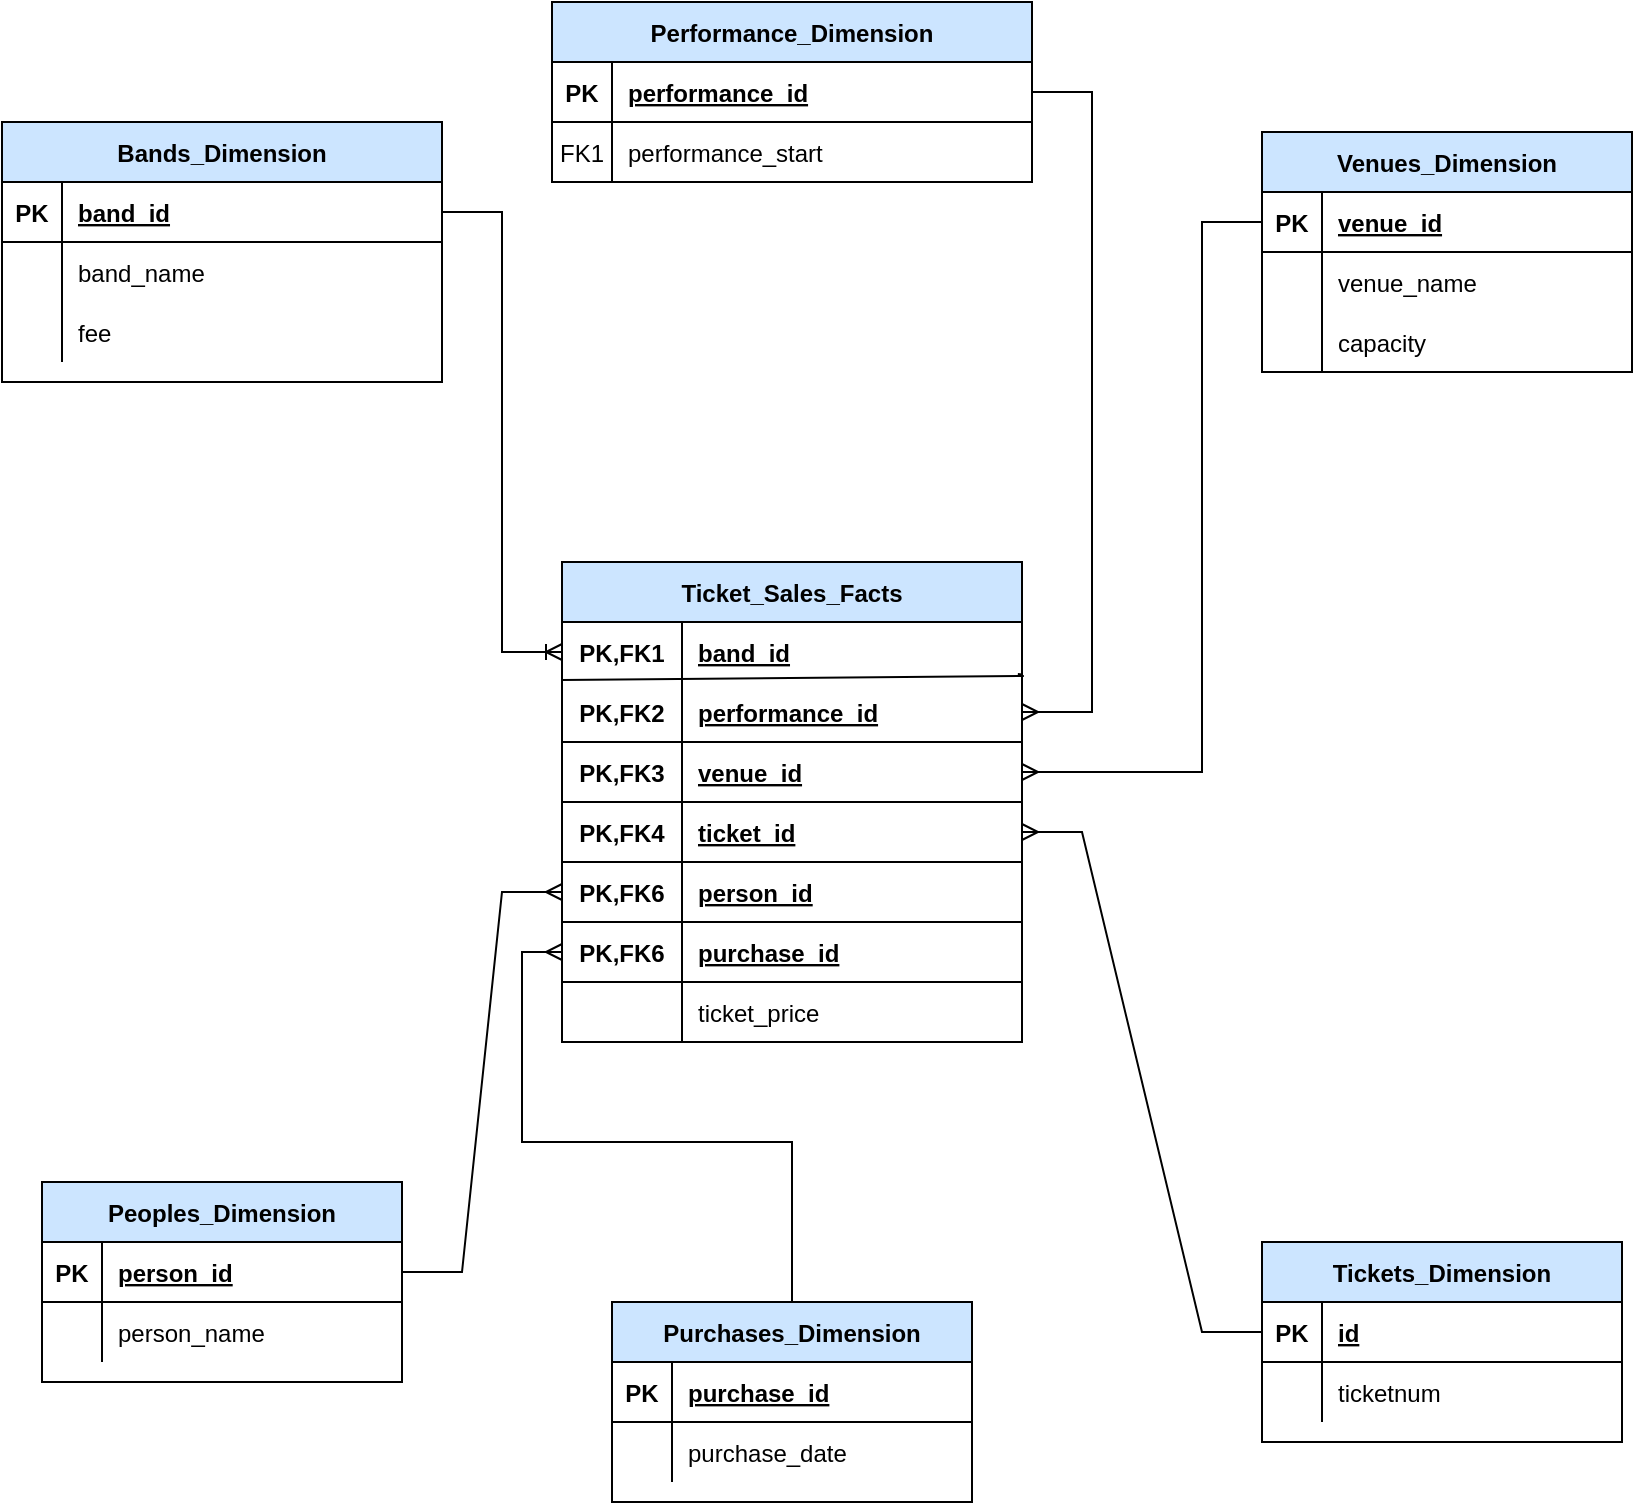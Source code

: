<mxfile version="20.3.0" type="device"><diagram id="R2lEEEUBdFMjLlhIrx00" name="Page-1"><mxGraphModel dx="946" dy="672" grid="1" gridSize="10" guides="1" tooltips="1" connect="1" arrows="1" fold="1" page="1" pageScale="1" pageWidth="850" pageHeight="1100" math="0" shadow="0" extFonts="Permanent Marker^https://fonts.googleapis.com/css?family=Permanent+Marker"><root><mxCell id="0"/><mxCell id="1" parent="0"/><mxCell id="7k8L0AA5n8tbQuS9vKkd-5" value="Ticket_Sales_Facts" style="shape=table;startSize=30;container=1;collapsible=1;childLayout=tableLayout;fixedRows=1;rowLines=0;fontStyle=1;align=center;resizeLast=1;fillColor=#CCE5FF;" parent="1" vertex="1"><mxGeometry x="290" y="430" width="230" height="240" as="geometry"/></mxCell><mxCell id="7k8L0AA5n8tbQuS9vKkd-6" value="" style="shape=tableRow;horizontal=0;startSize=0;swimlaneHead=0;swimlaneBody=0;fillColor=none;collapsible=0;dropTarget=0;points=[[0,0.5],[1,0.5]];portConstraint=eastwest;top=0;left=0;right=0;bottom=0;" parent="7k8L0AA5n8tbQuS9vKkd-5" vertex="1"><mxGeometry y="30" width="230" height="30" as="geometry"/></mxCell><mxCell id="7k8L0AA5n8tbQuS9vKkd-7" value="PK,FK1" style="shape=partialRectangle;connectable=0;fillColor=none;top=0;left=0;bottom=0;right=0;fontStyle=1;overflow=hidden;" parent="7k8L0AA5n8tbQuS9vKkd-6" vertex="1"><mxGeometry width="60" height="30" as="geometry"><mxRectangle width="60" height="30" as="alternateBounds"/></mxGeometry></mxCell><mxCell id="7k8L0AA5n8tbQuS9vKkd-8" value="band_id" style="shape=partialRectangle;connectable=0;fillColor=none;top=0;left=0;bottom=0;right=0;align=left;spacingLeft=6;fontStyle=5;overflow=hidden;" parent="7k8L0AA5n8tbQuS9vKkd-6" vertex="1"><mxGeometry x="60" width="170" height="30" as="geometry"><mxRectangle width="170" height="30" as="alternateBounds"/></mxGeometry></mxCell><mxCell id="7k8L0AA5n8tbQuS9vKkd-18" value="" style="shape=tableRow;horizontal=0;startSize=0;swimlaneHead=0;swimlaneBody=0;fillColor=none;collapsible=0;dropTarget=0;points=[[0,0.5],[1,0.5]];portConstraint=eastwest;top=0;left=0;right=0;bottom=1;" parent="7k8L0AA5n8tbQuS9vKkd-5" vertex="1"><mxGeometry y="60" width="230" height="30" as="geometry"/></mxCell><mxCell id="7k8L0AA5n8tbQuS9vKkd-19" value="PK,FK2" style="shape=partialRectangle;connectable=0;fillColor=none;top=0;left=0;bottom=0;right=0;fontStyle=1;overflow=hidden;" parent="7k8L0AA5n8tbQuS9vKkd-18" vertex="1"><mxGeometry width="60" height="30" as="geometry"><mxRectangle width="60" height="30" as="alternateBounds"/></mxGeometry></mxCell><mxCell id="7k8L0AA5n8tbQuS9vKkd-20" value="performance_id" style="shape=partialRectangle;connectable=0;fillColor=none;top=0;left=0;bottom=0;right=0;align=left;spacingLeft=6;fontStyle=5;overflow=hidden;" parent="7k8L0AA5n8tbQuS9vKkd-18" vertex="1"><mxGeometry x="60" width="170" height="30" as="geometry"><mxRectangle width="170" height="30" as="alternateBounds"/></mxGeometry></mxCell><mxCell id="7k8L0AA5n8tbQuS9vKkd-55" value="" style="shape=tableRow;horizontal=0;startSize=0;swimlaneHead=0;swimlaneBody=0;fillColor=none;collapsible=0;dropTarget=0;points=[[0,0.5],[1,0.5]];portConstraint=eastwest;top=0;left=0;right=0;bottom=1;" parent="7k8L0AA5n8tbQuS9vKkd-5" vertex="1"><mxGeometry y="90" width="230" height="30" as="geometry"/></mxCell><mxCell id="7k8L0AA5n8tbQuS9vKkd-56" value="PK,FK3" style="shape=partialRectangle;connectable=0;fillColor=none;top=0;left=0;bottom=0;right=0;fontStyle=1;overflow=hidden;" parent="7k8L0AA5n8tbQuS9vKkd-55" vertex="1"><mxGeometry width="60" height="30" as="geometry"><mxRectangle width="60" height="30" as="alternateBounds"/></mxGeometry></mxCell><mxCell id="7k8L0AA5n8tbQuS9vKkd-57" value="venue_id" style="shape=partialRectangle;connectable=0;fillColor=none;top=0;left=0;bottom=0;right=0;align=left;spacingLeft=6;fontStyle=5;overflow=hidden;" parent="7k8L0AA5n8tbQuS9vKkd-55" vertex="1"><mxGeometry x="60" width="170" height="30" as="geometry"><mxRectangle width="170" height="30" as="alternateBounds"/></mxGeometry></mxCell><mxCell id="7k8L0AA5n8tbQuS9vKkd-27" value="" style="shape=tableRow;horizontal=0;startSize=0;swimlaneHead=0;swimlaneBody=0;fillColor=none;collapsible=0;dropTarget=0;points=[[0,0.5],[1,0.5]];portConstraint=eastwest;top=0;left=0;right=0;bottom=1;" parent="7k8L0AA5n8tbQuS9vKkd-5" vertex="1"><mxGeometry y="120" width="230" height="30" as="geometry"/></mxCell><mxCell id="7k8L0AA5n8tbQuS9vKkd-28" value="PK,FK4" style="shape=partialRectangle;connectable=0;fillColor=none;top=0;left=0;bottom=0;right=0;fontStyle=1;overflow=hidden;" parent="7k8L0AA5n8tbQuS9vKkd-27" vertex="1"><mxGeometry width="60" height="30" as="geometry"><mxRectangle width="60" height="30" as="alternateBounds"/></mxGeometry></mxCell><mxCell id="7k8L0AA5n8tbQuS9vKkd-29" value="ticket_id" style="shape=partialRectangle;connectable=0;fillColor=none;top=0;left=0;bottom=0;right=0;align=left;spacingLeft=6;fontStyle=5;overflow=hidden;" parent="7k8L0AA5n8tbQuS9vKkd-27" vertex="1"><mxGeometry x="60" width="170" height="30" as="geometry"><mxRectangle width="170" height="30" as="alternateBounds"/></mxGeometry></mxCell><mxCell id="7k8L0AA5n8tbQuS9vKkd-30" value="" style="shape=tableRow;horizontal=0;startSize=0;swimlaneHead=0;swimlaneBody=0;fillColor=none;collapsible=0;dropTarget=0;points=[[0,0.5],[1,0.5]];portConstraint=eastwest;top=0;left=0;right=0;bottom=1;" parent="7k8L0AA5n8tbQuS9vKkd-5" vertex="1"><mxGeometry y="150" width="230" height="30" as="geometry"/></mxCell><mxCell id="7k8L0AA5n8tbQuS9vKkd-31" value="PK,FK6" style="shape=partialRectangle;connectable=0;fillColor=none;top=0;left=0;bottom=0;right=0;fontStyle=1;overflow=hidden;" parent="7k8L0AA5n8tbQuS9vKkd-30" vertex="1"><mxGeometry width="60" height="30" as="geometry"><mxRectangle width="60" height="30" as="alternateBounds"/></mxGeometry></mxCell><mxCell id="7k8L0AA5n8tbQuS9vKkd-32" value="person_id" style="shape=partialRectangle;connectable=0;fillColor=none;top=0;left=0;bottom=0;right=0;align=left;spacingLeft=6;fontStyle=5;overflow=hidden;" parent="7k8L0AA5n8tbQuS9vKkd-30" vertex="1"><mxGeometry x="60" width="170" height="30" as="geometry"><mxRectangle width="170" height="30" as="alternateBounds"/></mxGeometry></mxCell><mxCell id="7k8L0AA5n8tbQuS9vKkd-21" value="" style="shape=tableRow;horizontal=0;startSize=0;swimlaneHead=0;swimlaneBody=0;fillColor=none;collapsible=0;dropTarget=0;points=[[0,0.5],[1,0.5]];portConstraint=eastwest;top=0;left=0;right=0;bottom=1;" parent="7k8L0AA5n8tbQuS9vKkd-5" vertex="1"><mxGeometry y="180" width="230" height="30" as="geometry"/></mxCell><mxCell id="7k8L0AA5n8tbQuS9vKkd-22" value="PK,FK6" style="shape=partialRectangle;connectable=0;fillColor=none;top=0;left=0;bottom=0;right=0;fontStyle=1;overflow=hidden;" parent="7k8L0AA5n8tbQuS9vKkd-21" vertex="1"><mxGeometry width="60" height="30" as="geometry"><mxRectangle width="60" height="30" as="alternateBounds"/></mxGeometry></mxCell><mxCell id="7k8L0AA5n8tbQuS9vKkd-23" value="purchase_id" style="shape=partialRectangle;connectable=0;fillColor=none;top=0;left=0;bottom=0;right=0;align=left;spacingLeft=6;fontStyle=5;overflow=hidden;" parent="7k8L0AA5n8tbQuS9vKkd-21" vertex="1"><mxGeometry x="60" width="170" height="30" as="geometry"><mxRectangle width="170" height="30" as="alternateBounds"/></mxGeometry></mxCell><mxCell id="7k8L0AA5n8tbQuS9vKkd-12" value="" style="shape=tableRow;horizontal=0;startSize=0;swimlaneHead=0;swimlaneBody=0;fillColor=none;collapsible=0;dropTarget=0;points=[[0,0.5],[1,0.5]];portConstraint=eastwest;top=0;left=0;right=0;bottom=0;" parent="7k8L0AA5n8tbQuS9vKkd-5" vertex="1"><mxGeometry y="210" width="230" height="30" as="geometry"/></mxCell><mxCell id="7k8L0AA5n8tbQuS9vKkd-13" value="" style="shape=partialRectangle;connectable=0;fillColor=none;top=0;left=0;bottom=0;right=0;editable=1;overflow=hidden;" parent="7k8L0AA5n8tbQuS9vKkd-12" vertex="1"><mxGeometry width="60" height="30" as="geometry"><mxRectangle width="60" height="30" as="alternateBounds"/></mxGeometry></mxCell><mxCell id="7k8L0AA5n8tbQuS9vKkd-14" value="ticket_price" style="shape=partialRectangle;connectable=0;fillColor=none;top=0;left=0;bottom=0;right=0;align=left;spacingLeft=6;overflow=hidden;" parent="7k8L0AA5n8tbQuS9vKkd-12" vertex="1"><mxGeometry x="60" width="170" height="30" as="geometry"><mxRectangle width="170" height="30" as="alternateBounds"/></mxGeometry></mxCell><mxCell id="zgY9vNrPmgLv_s-ufHH2-3" value="" style="endArrow=none;html=1;rounded=0;entryX=0.991;entryY=-0.133;entryDx=0;entryDy=0;entryPerimeter=0;" edge="1" parent="7k8L0AA5n8tbQuS9vKkd-5" source="7k8L0AA5n8tbQuS9vKkd-6" target="7k8L0AA5n8tbQuS9vKkd-18"><mxGeometry width="50" height="50" relative="1" as="geometry"><mxPoint x="-250" y="140" as="sourcePoint"/><mxPoint x="-200" y="90" as="targetPoint"/></mxGeometry></mxCell><mxCell id="zgY9vNrPmgLv_s-ufHH2-4" value="" style="endArrow=none;html=1;rounded=0;entryX=1.004;entryY=-0.1;entryDx=0;entryDy=0;entryPerimeter=0;exitX=0;exitY=-0.033;exitDx=0;exitDy=0;exitPerimeter=0;" edge="1" parent="7k8L0AA5n8tbQuS9vKkd-5" source="7k8L0AA5n8tbQuS9vKkd-18" target="7k8L0AA5n8tbQuS9vKkd-18"><mxGeometry width="50" height="50" relative="1" as="geometry"><mxPoint x="-170" y="130" as="sourcePoint"/><mxPoint x="-120" y="80" as="targetPoint"/></mxGeometry></mxCell><mxCell id="C-vyLk0tnHw3VtMMgP7b-13" value="Performance_Dimension" style="shape=table;startSize=30;container=1;collapsible=1;childLayout=tableLayout;fixedRows=1;rowLines=0;fontStyle=1;align=center;resizeLast=1;fillColor=#CCE5FF;" parent="1" vertex="1"><mxGeometry x="285" y="150" width="240" height="90" as="geometry"/></mxCell><mxCell id="C-vyLk0tnHw3VtMMgP7b-14" value="" style="shape=partialRectangle;collapsible=0;dropTarget=0;pointerEvents=0;fillColor=none;points=[[0,0.5],[1,0.5]];portConstraint=eastwest;top=0;left=0;right=0;bottom=1;" parent="C-vyLk0tnHw3VtMMgP7b-13" vertex="1"><mxGeometry y="30" width="240" height="30" as="geometry"/></mxCell><mxCell id="C-vyLk0tnHw3VtMMgP7b-15" value="PK" style="shape=partialRectangle;overflow=hidden;connectable=0;fillColor=none;top=0;left=0;bottom=0;right=0;fontStyle=1;" parent="C-vyLk0tnHw3VtMMgP7b-14" vertex="1"><mxGeometry width="30" height="30" as="geometry"><mxRectangle width="30" height="30" as="alternateBounds"/></mxGeometry></mxCell><mxCell id="C-vyLk0tnHw3VtMMgP7b-16" value="performance_id" style="shape=partialRectangle;overflow=hidden;connectable=0;fillColor=none;top=0;left=0;bottom=0;right=0;align=left;spacingLeft=6;fontStyle=5;" parent="C-vyLk0tnHw3VtMMgP7b-14" vertex="1"><mxGeometry x="30" width="210" height="30" as="geometry"><mxRectangle width="210" height="30" as="alternateBounds"/></mxGeometry></mxCell><mxCell id="C-vyLk0tnHw3VtMMgP7b-17" value="" style="shape=partialRectangle;collapsible=0;dropTarget=0;pointerEvents=0;fillColor=none;points=[[0,0.5],[1,0.5]];portConstraint=eastwest;top=0;left=0;right=0;bottom=0;" parent="C-vyLk0tnHw3VtMMgP7b-13" vertex="1"><mxGeometry y="60" width="240" height="30" as="geometry"/></mxCell><mxCell id="C-vyLk0tnHw3VtMMgP7b-18" value="FK1" style="shape=partialRectangle;overflow=hidden;connectable=0;fillColor=none;top=0;left=0;bottom=0;right=0;" parent="C-vyLk0tnHw3VtMMgP7b-17" vertex="1"><mxGeometry width="30" height="30" as="geometry"><mxRectangle width="30" height="30" as="alternateBounds"/></mxGeometry></mxCell><mxCell id="C-vyLk0tnHw3VtMMgP7b-19" value="performance_start" style="shape=partialRectangle;overflow=hidden;connectable=0;fillColor=none;top=0;left=0;bottom=0;right=0;align=left;spacingLeft=6;" parent="C-vyLk0tnHw3VtMMgP7b-17" vertex="1"><mxGeometry x="30" width="210" height="30" as="geometry"><mxRectangle width="210" height="30" as="alternateBounds"/></mxGeometry></mxCell><mxCell id="C-vyLk0tnHw3VtMMgP7b-23" value="Bands_Dimension" style="shape=table;startSize=30;container=1;collapsible=1;childLayout=tableLayout;fixedRows=1;rowLines=0;fontStyle=1;align=center;resizeLast=1;fillColor=#CCE5FF;" parent="1" vertex="1"><mxGeometry x="10" y="210" width="220" height="130" as="geometry"/></mxCell><mxCell id="C-vyLk0tnHw3VtMMgP7b-24" value="" style="shape=partialRectangle;collapsible=0;dropTarget=0;pointerEvents=0;fillColor=none;points=[[0,0.5],[1,0.5]];portConstraint=eastwest;top=0;left=0;right=0;bottom=1;" parent="C-vyLk0tnHw3VtMMgP7b-23" vertex="1"><mxGeometry y="30" width="220" height="30" as="geometry"/></mxCell><mxCell id="C-vyLk0tnHw3VtMMgP7b-25" value="PK" style="shape=partialRectangle;overflow=hidden;connectable=0;fillColor=none;top=0;left=0;bottom=0;right=0;fontStyle=1;" parent="C-vyLk0tnHw3VtMMgP7b-24" vertex="1"><mxGeometry width="30" height="30" as="geometry"><mxRectangle width="30" height="30" as="alternateBounds"/></mxGeometry></mxCell><mxCell id="C-vyLk0tnHw3VtMMgP7b-26" value="band_id" style="shape=partialRectangle;overflow=hidden;connectable=0;fillColor=none;top=0;left=0;bottom=0;right=0;align=left;spacingLeft=6;fontStyle=5;" parent="C-vyLk0tnHw3VtMMgP7b-24" vertex="1"><mxGeometry x="30" width="190" height="30" as="geometry"><mxRectangle width="190" height="30" as="alternateBounds"/></mxGeometry></mxCell><mxCell id="C-vyLk0tnHw3VtMMgP7b-27" value="" style="shape=partialRectangle;collapsible=0;dropTarget=0;pointerEvents=0;fillColor=none;points=[[0,0.5],[1,0.5]];portConstraint=eastwest;top=0;left=0;right=0;bottom=0;" parent="C-vyLk0tnHw3VtMMgP7b-23" vertex="1"><mxGeometry y="60" width="220" height="30" as="geometry"/></mxCell><mxCell id="C-vyLk0tnHw3VtMMgP7b-28" value="" style="shape=partialRectangle;overflow=hidden;connectable=0;fillColor=none;top=0;left=0;bottom=0;right=0;" parent="C-vyLk0tnHw3VtMMgP7b-27" vertex="1"><mxGeometry width="30" height="30" as="geometry"><mxRectangle width="30" height="30" as="alternateBounds"/></mxGeometry></mxCell><mxCell id="C-vyLk0tnHw3VtMMgP7b-29" value="band_name" style="shape=partialRectangle;overflow=hidden;connectable=0;fillColor=none;top=0;left=0;bottom=0;right=0;align=left;spacingLeft=6;" parent="C-vyLk0tnHw3VtMMgP7b-27" vertex="1"><mxGeometry x="30" width="190" height="30" as="geometry"><mxRectangle width="190" height="30" as="alternateBounds"/></mxGeometry></mxCell><mxCell id="075ogjFtcKGmQZuOrqyH-1" value="" style="shape=partialRectangle;collapsible=0;dropTarget=0;pointerEvents=0;fillColor=none;points=[[0,0.5],[1,0.5]];portConstraint=eastwest;top=0;left=0;right=0;bottom=0;" parent="C-vyLk0tnHw3VtMMgP7b-23" vertex="1"><mxGeometry y="90" width="220" height="30" as="geometry"/></mxCell><mxCell id="075ogjFtcKGmQZuOrqyH-2" value="" style="shape=partialRectangle;overflow=hidden;connectable=0;fillColor=none;top=0;left=0;bottom=0;right=0;" parent="075ogjFtcKGmQZuOrqyH-1" vertex="1"><mxGeometry width="30" height="30" as="geometry"><mxRectangle width="30" height="30" as="alternateBounds"/></mxGeometry></mxCell><mxCell id="075ogjFtcKGmQZuOrqyH-3" value="fee" style="shape=partialRectangle;overflow=hidden;connectable=0;fillColor=none;top=0;left=0;bottom=0;right=0;align=left;spacingLeft=6;" parent="075ogjFtcKGmQZuOrqyH-1" vertex="1"><mxGeometry x="30" width="190" height="30" as="geometry"><mxRectangle width="190" height="30" as="alternateBounds"/></mxGeometry></mxCell><mxCell id="7k8L0AA5n8tbQuS9vKkd-36" value="" style="edgeStyle=entityRelationEdgeStyle;fontSize=12;html=1;endArrow=ERoneToMany;rounded=0;entryX=0;entryY=0.5;entryDx=0;entryDy=0;" parent="1" source="C-vyLk0tnHw3VtMMgP7b-24" target="7k8L0AA5n8tbQuS9vKkd-6" edge="1"><mxGeometry width="100" height="100" relative="1" as="geometry"><mxPoint x="20" y="340" as="sourcePoint"/><mxPoint x="250" y="700" as="targetPoint"/></mxGeometry></mxCell><mxCell id="7k8L0AA5n8tbQuS9vKkd-37" value="" style="edgeStyle=entityRelationEdgeStyle;fontSize=12;html=1;endArrow=ERmany;endFill=0;rounded=0;entryX=1;entryY=0.5;entryDx=0;entryDy=0;elbow=vertical;" parent="1" source="C-vyLk0tnHw3VtMMgP7b-14" target="7k8L0AA5n8tbQuS9vKkd-18" edge="1"><mxGeometry width="100" height="100" relative="1" as="geometry"><mxPoint x="550" y="470" as="sourcePoint"/><mxPoint x="650" y="370" as="targetPoint"/></mxGeometry></mxCell><mxCell id="zgY9vNrPmgLv_s-ufHH2-1" style="edgeStyle=orthogonalEdgeStyle;rounded=0;orthogonalLoop=1;jettySize=auto;html=1;entryX=1;entryY=0.5;entryDx=0;entryDy=0;endArrow=ERmany;endFill=0;" edge="1" parent="1" source="7k8L0AA5n8tbQuS9vKkd-38" target="7k8L0AA5n8tbQuS9vKkd-55"><mxGeometry relative="1" as="geometry"><Array as="points"><mxPoint x="610" y="260"/><mxPoint x="610" y="535"/></Array></mxGeometry></mxCell><mxCell id="7k8L0AA5n8tbQuS9vKkd-38" value="Venues_Dimension" style="shape=table;startSize=30;container=1;collapsible=1;childLayout=tableLayout;fixedRows=1;rowLines=0;fontStyle=1;align=center;resizeLast=1;fillColor=#CCE5FF;" parent="1" vertex="1"><mxGeometry x="640" y="215" width="185" height="120" as="geometry"/></mxCell><mxCell id="7k8L0AA5n8tbQuS9vKkd-39" value="" style="shape=tableRow;horizontal=0;startSize=0;swimlaneHead=0;swimlaneBody=0;fillColor=none;collapsible=0;dropTarget=0;points=[[0,0.5],[1,0.5]];portConstraint=eastwest;top=0;left=0;right=0;bottom=1;" parent="7k8L0AA5n8tbQuS9vKkd-38" vertex="1"><mxGeometry y="30" width="185" height="30" as="geometry"/></mxCell><mxCell id="7k8L0AA5n8tbQuS9vKkd-40" value="PK" style="shape=partialRectangle;connectable=0;fillColor=none;top=0;left=0;bottom=0;right=0;fontStyle=1;overflow=hidden;" parent="7k8L0AA5n8tbQuS9vKkd-39" vertex="1"><mxGeometry width="30" height="30" as="geometry"><mxRectangle width="30" height="30" as="alternateBounds"/></mxGeometry></mxCell><mxCell id="7k8L0AA5n8tbQuS9vKkd-41" value="venue_id" style="shape=partialRectangle;connectable=0;fillColor=none;top=0;left=0;bottom=0;right=0;align=left;spacingLeft=6;fontStyle=5;overflow=hidden;" parent="7k8L0AA5n8tbQuS9vKkd-39" vertex="1"><mxGeometry x="30" width="155" height="30" as="geometry"><mxRectangle width="155" height="30" as="alternateBounds"/></mxGeometry></mxCell><mxCell id="7k8L0AA5n8tbQuS9vKkd-42" value="" style="shape=tableRow;horizontal=0;startSize=0;swimlaneHead=0;swimlaneBody=0;fillColor=none;collapsible=0;dropTarget=0;points=[[0,0.5],[1,0.5]];portConstraint=eastwest;top=0;left=0;right=0;bottom=0;" parent="7k8L0AA5n8tbQuS9vKkd-38" vertex="1"><mxGeometry y="60" width="185" height="30" as="geometry"/></mxCell><mxCell id="7k8L0AA5n8tbQuS9vKkd-43" value="" style="shape=partialRectangle;connectable=0;fillColor=none;top=0;left=0;bottom=0;right=0;editable=1;overflow=hidden;" parent="7k8L0AA5n8tbQuS9vKkd-42" vertex="1"><mxGeometry width="30" height="30" as="geometry"><mxRectangle width="30" height="30" as="alternateBounds"/></mxGeometry></mxCell><mxCell id="7k8L0AA5n8tbQuS9vKkd-44" value="venue_name" style="shape=partialRectangle;connectable=0;fillColor=none;top=0;left=0;bottom=0;right=0;align=left;spacingLeft=6;overflow=hidden;" parent="7k8L0AA5n8tbQuS9vKkd-42" vertex="1"><mxGeometry x="30" width="155" height="30" as="geometry"><mxRectangle width="155" height="30" as="alternateBounds"/></mxGeometry></mxCell><mxCell id="7k8L0AA5n8tbQuS9vKkd-45" value="" style="shape=tableRow;horizontal=0;startSize=0;swimlaneHead=0;swimlaneBody=0;fillColor=none;collapsible=0;dropTarget=0;points=[[0,0.5],[1,0.5]];portConstraint=eastwest;top=0;left=0;right=0;bottom=0;" parent="7k8L0AA5n8tbQuS9vKkd-38" vertex="1"><mxGeometry y="90" width="185" height="30" as="geometry"/></mxCell><mxCell id="7k8L0AA5n8tbQuS9vKkd-46" value="" style="shape=partialRectangle;connectable=0;fillColor=none;top=0;left=0;bottom=0;right=0;editable=1;overflow=hidden;" parent="7k8L0AA5n8tbQuS9vKkd-45" vertex="1"><mxGeometry width="30" height="30" as="geometry"><mxRectangle width="30" height="30" as="alternateBounds"/></mxGeometry></mxCell><mxCell id="7k8L0AA5n8tbQuS9vKkd-47" value="capacity" style="shape=partialRectangle;connectable=0;fillColor=none;top=0;left=0;bottom=0;right=0;align=left;spacingLeft=6;overflow=hidden;" parent="7k8L0AA5n8tbQuS9vKkd-45" vertex="1"><mxGeometry x="30" width="155" height="30" as="geometry"><mxRectangle width="155" height="30" as="alternateBounds"/></mxGeometry></mxCell><mxCell id="zgY9vNrPmgLv_s-ufHH2-2" style="edgeStyle=orthogonalEdgeStyle;rounded=0;orthogonalLoop=1;jettySize=auto;html=1;entryX=0;entryY=0.5;entryDx=0;entryDy=0;endArrow=ERmany;endFill=0;" edge="1" parent="1" source="7k8L0AA5n8tbQuS9vKkd-58" target="7k8L0AA5n8tbQuS9vKkd-21"><mxGeometry relative="1" as="geometry"/></mxCell><mxCell id="7k8L0AA5n8tbQuS9vKkd-58" value="Purchases_Dimension" style="shape=table;startSize=30;container=1;collapsible=1;childLayout=tableLayout;fixedRows=1;rowLines=0;fontStyle=1;align=center;resizeLast=1;fillColor=#CCE5FF;" parent="1" vertex="1"><mxGeometry x="315" y="800" width="180" height="100" as="geometry"/></mxCell><mxCell id="7k8L0AA5n8tbQuS9vKkd-59" value="" style="shape=tableRow;horizontal=0;startSize=0;swimlaneHead=0;swimlaneBody=0;fillColor=none;collapsible=0;dropTarget=0;points=[[0,0.5],[1,0.5]];portConstraint=eastwest;top=0;left=0;right=0;bottom=1;" parent="7k8L0AA5n8tbQuS9vKkd-58" vertex="1"><mxGeometry y="30" width="180" height="30" as="geometry"/></mxCell><mxCell id="7k8L0AA5n8tbQuS9vKkd-60" value="PK" style="shape=partialRectangle;connectable=0;fillColor=none;top=0;left=0;bottom=0;right=0;fontStyle=1;overflow=hidden;" parent="7k8L0AA5n8tbQuS9vKkd-59" vertex="1"><mxGeometry width="30" height="30" as="geometry"><mxRectangle width="30" height="30" as="alternateBounds"/></mxGeometry></mxCell><mxCell id="7k8L0AA5n8tbQuS9vKkd-61" value="purchase_id" style="shape=partialRectangle;connectable=0;fillColor=none;top=0;left=0;bottom=0;right=0;align=left;spacingLeft=6;fontStyle=5;overflow=hidden;" parent="7k8L0AA5n8tbQuS9vKkd-59" vertex="1"><mxGeometry x="30" width="150" height="30" as="geometry"><mxRectangle width="150" height="30" as="alternateBounds"/></mxGeometry></mxCell><mxCell id="7k8L0AA5n8tbQuS9vKkd-62" value="" style="shape=tableRow;horizontal=0;startSize=0;swimlaneHead=0;swimlaneBody=0;fillColor=none;collapsible=0;dropTarget=0;points=[[0,0.5],[1,0.5]];portConstraint=eastwest;top=0;left=0;right=0;bottom=0;" parent="7k8L0AA5n8tbQuS9vKkd-58" vertex="1"><mxGeometry y="60" width="180" height="30" as="geometry"/></mxCell><mxCell id="7k8L0AA5n8tbQuS9vKkd-63" value="" style="shape=partialRectangle;connectable=0;fillColor=none;top=0;left=0;bottom=0;right=0;editable=1;overflow=hidden;" parent="7k8L0AA5n8tbQuS9vKkd-62" vertex="1"><mxGeometry width="30" height="30" as="geometry"><mxRectangle width="30" height="30" as="alternateBounds"/></mxGeometry></mxCell><mxCell id="7k8L0AA5n8tbQuS9vKkd-64" value="purchase_date" style="shape=partialRectangle;connectable=0;fillColor=none;top=0;left=0;bottom=0;right=0;align=left;spacingLeft=6;overflow=hidden;" parent="7k8L0AA5n8tbQuS9vKkd-62" vertex="1"><mxGeometry x="30" width="150" height="30" as="geometry"><mxRectangle width="150" height="30" as="alternateBounds"/></mxGeometry></mxCell><mxCell id="7k8L0AA5n8tbQuS9vKkd-72" value="Tickets_Dimension" style="shape=table;startSize=30;container=1;collapsible=1;childLayout=tableLayout;fixedRows=1;rowLines=0;fontStyle=1;align=center;resizeLast=1;fillColor=#CCE5FF;" parent="1" vertex="1"><mxGeometry x="640" y="770" width="180" height="100" as="geometry"/></mxCell><mxCell id="7k8L0AA5n8tbQuS9vKkd-73" value="" style="shape=tableRow;horizontal=0;startSize=0;swimlaneHead=0;swimlaneBody=0;fillColor=none;collapsible=0;dropTarget=0;points=[[0,0.5],[1,0.5]];portConstraint=eastwest;top=0;left=0;right=0;bottom=1;" parent="7k8L0AA5n8tbQuS9vKkd-72" vertex="1"><mxGeometry y="30" width="180" height="30" as="geometry"/></mxCell><mxCell id="7k8L0AA5n8tbQuS9vKkd-74" value="PK" style="shape=partialRectangle;connectable=0;fillColor=none;top=0;left=0;bottom=0;right=0;fontStyle=1;overflow=hidden;" parent="7k8L0AA5n8tbQuS9vKkd-73" vertex="1"><mxGeometry width="30" height="30" as="geometry"><mxRectangle width="30" height="30" as="alternateBounds"/></mxGeometry></mxCell><mxCell id="7k8L0AA5n8tbQuS9vKkd-75" value="id" style="shape=partialRectangle;connectable=0;fillColor=none;top=0;left=0;bottom=0;right=0;align=left;spacingLeft=6;fontStyle=5;overflow=hidden;" parent="7k8L0AA5n8tbQuS9vKkd-73" vertex="1"><mxGeometry x="30" width="150" height="30" as="geometry"><mxRectangle width="150" height="30" as="alternateBounds"/></mxGeometry></mxCell><mxCell id="7k8L0AA5n8tbQuS9vKkd-76" value="" style="shape=tableRow;horizontal=0;startSize=0;swimlaneHead=0;swimlaneBody=0;fillColor=none;collapsible=0;dropTarget=0;points=[[0,0.5],[1,0.5]];portConstraint=eastwest;top=0;left=0;right=0;bottom=0;" parent="7k8L0AA5n8tbQuS9vKkd-72" vertex="1"><mxGeometry y="60" width="180" height="30" as="geometry"/></mxCell><mxCell id="7k8L0AA5n8tbQuS9vKkd-77" value="" style="shape=partialRectangle;connectable=0;fillColor=none;top=0;left=0;bottom=0;right=0;editable=1;overflow=hidden;" parent="7k8L0AA5n8tbQuS9vKkd-76" vertex="1"><mxGeometry width="30" height="30" as="geometry"><mxRectangle width="30" height="30" as="alternateBounds"/></mxGeometry></mxCell><mxCell id="7k8L0AA5n8tbQuS9vKkd-78" value="ticketnum" style="shape=partialRectangle;connectable=0;fillColor=none;top=0;left=0;bottom=0;right=0;align=left;spacingLeft=6;overflow=hidden;" parent="7k8L0AA5n8tbQuS9vKkd-76" vertex="1"><mxGeometry x="30" width="150" height="30" as="geometry"><mxRectangle width="150" height="30" as="alternateBounds"/></mxGeometry></mxCell><mxCell id="7k8L0AA5n8tbQuS9vKkd-85" value="" style="edgeStyle=entityRelationEdgeStyle;fontSize=12;html=1;endArrow=ERmany;endFill=0;rounded=0;" parent="1" source="7k8L0AA5n8tbQuS9vKkd-73" target="7k8L0AA5n8tbQuS9vKkd-27" edge="1"><mxGeometry width="100" height="100" relative="1" as="geometry"><mxPoint x="580" y="850" as="sourcePoint"/><mxPoint x="680" y="750" as="targetPoint"/></mxGeometry></mxCell><mxCell id="7k8L0AA5n8tbQuS9vKkd-86" value="Peoples_Dimension" style="shape=table;startSize=30;container=1;collapsible=1;childLayout=tableLayout;fixedRows=1;rowLines=0;fontStyle=1;align=center;resizeLast=1;fillColor=#CCE5FF;" parent="1" vertex="1"><mxGeometry x="30" y="740" width="180" height="100" as="geometry"/></mxCell><mxCell id="7k8L0AA5n8tbQuS9vKkd-87" value="" style="shape=tableRow;horizontal=0;startSize=0;swimlaneHead=0;swimlaneBody=0;fillColor=none;collapsible=0;dropTarget=0;points=[[0,0.5],[1,0.5]];portConstraint=eastwest;top=0;left=0;right=0;bottom=1;" parent="7k8L0AA5n8tbQuS9vKkd-86" vertex="1"><mxGeometry y="30" width="180" height="30" as="geometry"/></mxCell><mxCell id="7k8L0AA5n8tbQuS9vKkd-88" value="PK" style="shape=partialRectangle;connectable=0;fillColor=none;top=0;left=0;bottom=0;right=0;fontStyle=1;overflow=hidden;" parent="7k8L0AA5n8tbQuS9vKkd-87" vertex="1"><mxGeometry width="30" height="30" as="geometry"><mxRectangle width="30" height="30" as="alternateBounds"/></mxGeometry></mxCell><mxCell id="7k8L0AA5n8tbQuS9vKkd-89" value="person_id" style="shape=partialRectangle;connectable=0;fillColor=none;top=0;left=0;bottom=0;right=0;align=left;spacingLeft=6;fontStyle=5;overflow=hidden;" parent="7k8L0AA5n8tbQuS9vKkd-87" vertex="1"><mxGeometry x="30" width="150" height="30" as="geometry"><mxRectangle width="150" height="30" as="alternateBounds"/></mxGeometry></mxCell><mxCell id="7k8L0AA5n8tbQuS9vKkd-90" value="" style="shape=tableRow;horizontal=0;startSize=0;swimlaneHead=0;swimlaneBody=0;fillColor=none;collapsible=0;dropTarget=0;points=[[0,0.5],[1,0.5]];portConstraint=eastwest;top=0;left=0;right=0;bottom=0;" parent="7k8L0AA5n8tbQuS9vKkd-86" vertex="1"><mxGeometry y="60" width="180" height="30" as="geometry"/></mxCell><mxCell id="7k8L0AA5n8tbQuS9vKkd-91" value="" style="shape=partialRectangle;connectable=0;fillColor=none;top=0;left=0;bottom=0;right=0;editable=1;overflow=hidden;" parent="7k8L0AA5n8tbQuS9vKkd-90" vertex="1"><mxGeometry width="30" height="30" as="geometry"><mxRectangle width="30" height="30" as="alternateBounds"/></mxGeometry></mxCell><mxCell id="7k8L0AA5n8tbQuS9vKkd-92" value="person_name" style="shape=partialRectangle;connectable=0;fillColor=none;top=0;left=0;bottom=0;right=0;align=left;spacingLeft=6;overflow=hidden;" parent="7k8L0AA5n8tbQuS9vKkd-90" vertex="1"><mxGeometry x="30" width="150" height="30" as="geometry"><mxRectangle width="150" height="30" as="alternateBounds"/></mxGeometry></mxCell><mxCell id="7k8L0AA5n8tbQuS9vKkd-99" value="" style="edgeStyle=entityRelationEdgeStyle;fontSize=12;html=1;endArrow=ERmany;endFill=0;rounded=0;elbow=vertical;entryX=0;entryY=0.5;entryDx=0;entryDy=0;" parent="1" source="7k8L0AA5n8tbQuS9vKkd-87" target="7k8L0AA5n8tbQuS9vKkd-30" edge="1"><mxGeometry width="100" height="100" relative="1" as="geometry"><mxPoint x="330" y="900" as="sourcePoint"/><mxPoint x="430" y="800" as="targetPoint"/></mxGeometry></mxCell></root></mxGraphModel></diagram></mxfile>